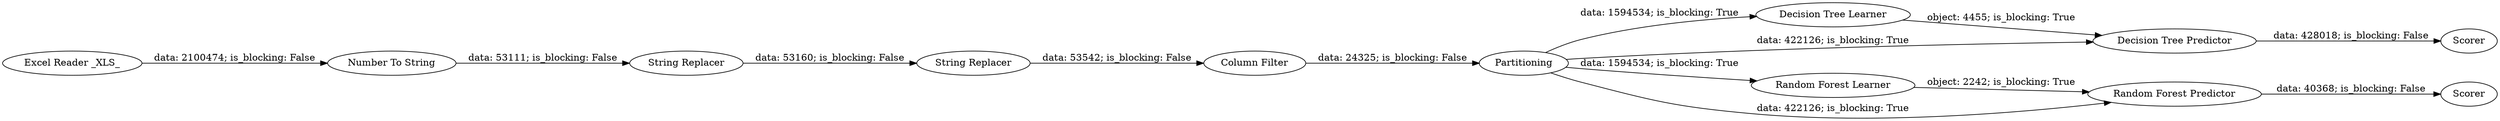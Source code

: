 digraph {
	"1521968206987611620_12" [label=Scorer]
	"1521968206987611620_5" [label="Column Filter"]
	"1521968206987611620_11" [label=Scorer]
	"1521968206987611620_3" [label="String Replacer"]
	"1521968206987611620_7" [label="Decision Tree Learner"]
	"1521968206987611620_9" [label="Random Forest Predictor"]
	"1521968206987611620_2" [label="Number To String"]
	"1521968206987611620_8" [label="Decision Tree Predictor"]
	"1521968206987611620_6" [label=Partitioning]
	"1521968206987611620_4" [label="String Replacer"]
	"1521968206987611620_1" [label="Excel Reader _XLS_"]
	"1521968206987611620_10" [label="Random Forest Learner"]
	"1521968206987611620_4" -> "1521968206987611620_5" [label="data: 53542; is_blocking: False"]
	"1521968206987611620_6" -> "1521968206987611620_10" [label="data: 1594534; is_blocking: True"]
	"1521968206987611620_7" -> "1521968206987611620_8" [label="object: 4455; is_blocking: True"]
	"1521968206987611620_1" -> "1521968206987611620_2" [label="data: 2100474; is_blocking: False"]
	"1521968206987611620_6" -> "1521968206987611620_9" [label="data: 422126; is_blocking: True"]
	"1521968206987611620_2" -> "1521968206987611620_3" [label="data: 53111; is_blocking: False"]
	"1521968206987611620_10" -> "1521968206987611620_9" [label="object: 2242; is_blocking: True"]
	"1521968206987611620_3" -> "1521968206987611620_4" [label="data: 53160; is_blocking: False"]
	"1521968206987611620_9" -> "1521968206987611620_12" [label="data: 40368; is_blocking: False"]
	"1521968206987611620_5" -> "1521968206987611620_6" [label="data: 24325; is_blocking: False"]
	"1521968206987611620_6" -> "1521968206987611620_8" [label="data: 422126; is_blocking: True"]
	"1521968206987611620_8" -> "1521968206987611620_11" [label="data: 428018; is_blocking: False"]
	"1521968206987611620_6" -> "1521968206987611620_7" [label="data: 1594534; is_blocking: True"]
	rankdir=LR
}
